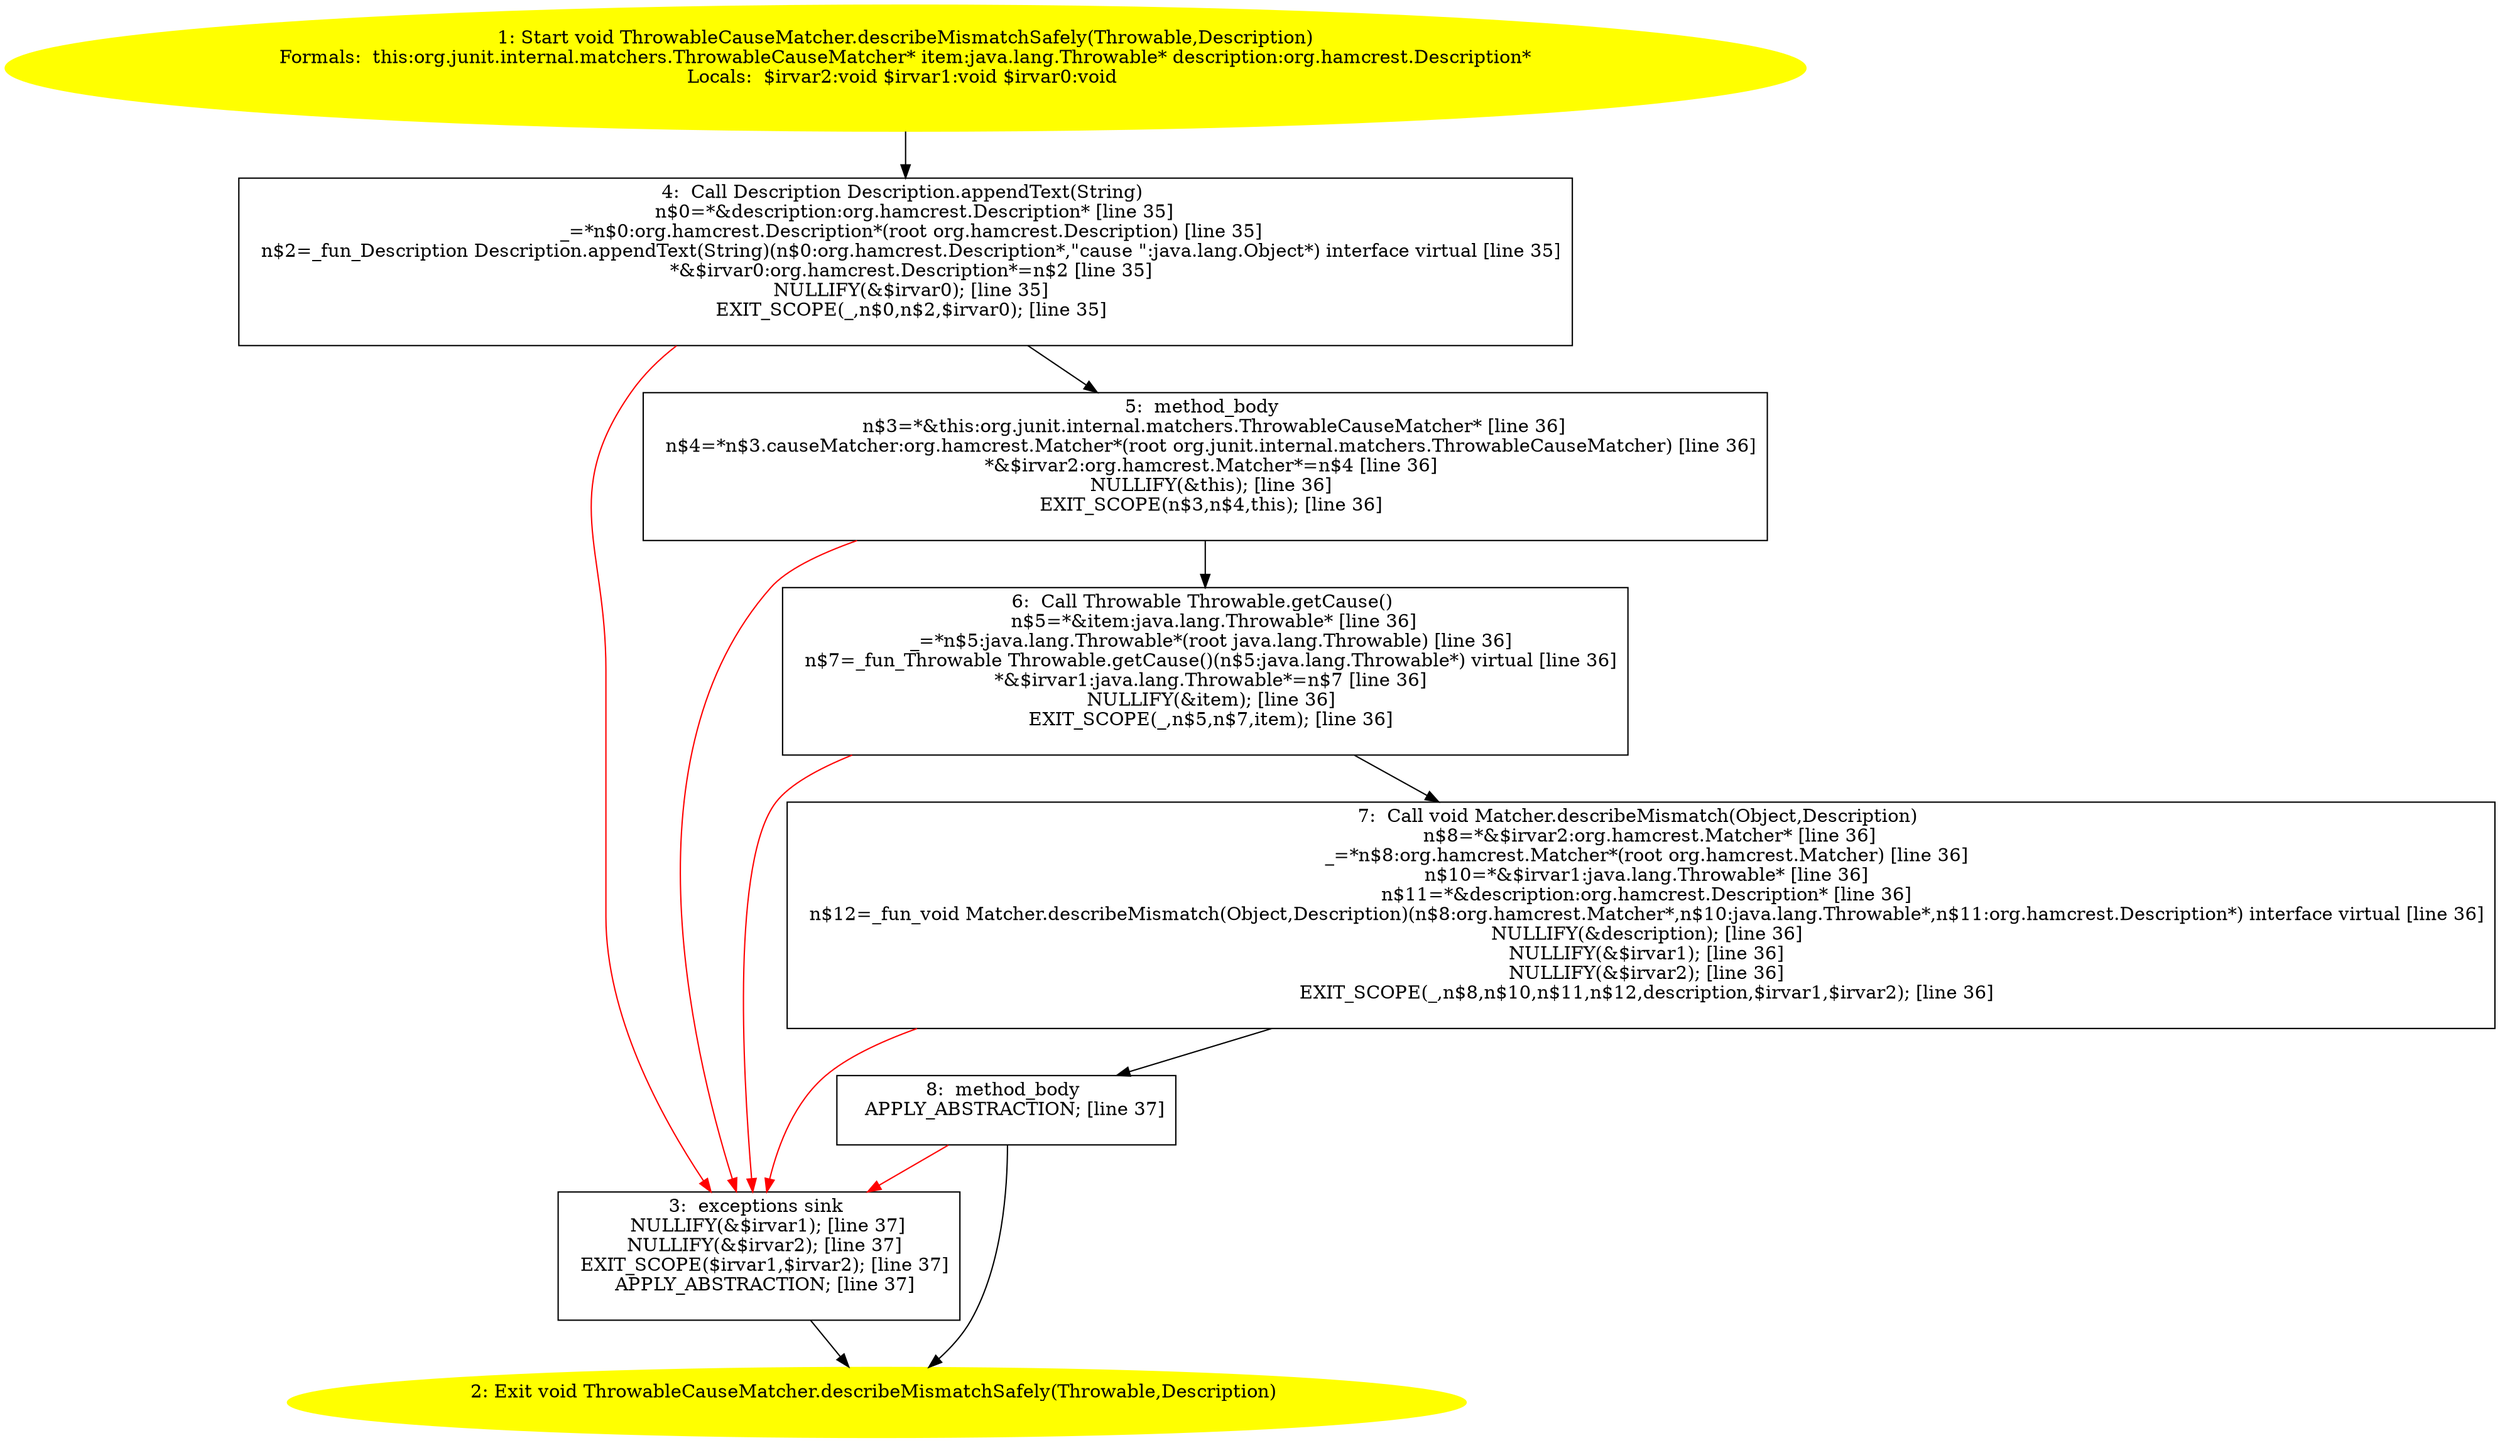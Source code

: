 /* @generated */
digraph cfg {
"org.junit.internal.matchers.ThrowableCauseMatcher.describeMismatchSafely(java.lang.Throwable,org.ham.27a0b04fe0be62d31992ecbb551fe379_1" [label="1: Start void ThrowableCauseMatcher.describeMismatchSafely(Throwable,Description)\nFormals:  this:org.junit.internal.matchers.ThrowableCauseMatcher* item:java.lang.Throwable* description:org.hamcrest.Description*\nLocals:  $irvar2:void $irvar1:void $irvar0:void \n  " color=yellow style=filled]
	

	 "org.junit.internal.matchers.ThrowableCauseMatcher.describeMismatchSafely(java.lang.Throwable,org.ham.27a0b04fe0be62d31992ecbb551fe379_1" -> "org.junit.internal.matchers.ThrowableCauseMatcher.describeMismatchSafely(java.lang.Throwable,org.ham.27a0b04fe0be62d31992ecbb551fe379_4" ;
"org.junit.internal.matchers.ThrowableCauseMatcher.describeMismatchSafely(java.lang.Throwable,org.ham.27a0b04fe0be62d31992ecbb551fe379_2" [label="2: Exit void ThrowableCauseMatcher.describeMismatchSafely(Throwable,Description) \n  " color=yellow style=filled]
	

"org.junit.internal.matchers.ThrowableCauseMatcher.describeMismatchSafely(java.lang.Throwable,org.ham.27a0b04fe0be62d31992ecbb551fe379_3" [label="3:  exceptions sink \n   NULLIFY(&$irvar1); [line 37]\n  NULLIFY(&$irvar2); [line 37]\n  EXIT_SCOPE($irvar1,$irvar2); [line 37]\n  APPLY_ABSTRACTION; [line 37]\n " shape="box"]
	

	 "org.junit.internal.matchers.ThrowableCauseMatcher.describeMismatchSafely(java.lang.Throwable,org.ham.27a0b04fe0be62d31992ecbb551fe379_3" -> "org.junit.internal.matchers.ThrowableCauseMatcher.describeMismatchSafely(java.lang.Throwable,org.ham.27a0b04fe0be62d31992ecbb551fe379_2" ;
"org.junit.internal.matchers.ThrowableCauseMatcher.describeMismatchSafely(java.lang.Throwable,org.ham.27a0b04fe0be62d31992ecbb551fe379_4" [label="4:  Call Description Description.appendText(String) \n   n$0=*&description:org.hamcrest.Description* [line 35]\n  _=*n$0:org.hamcrest.Description*(root org.hamcrest.Description) [line 35]\n  n$2=_fun_Description Description.appendText(String)(n$0:org.hamcrest.Description*,\"cause \":java.lang.Object*) interface virtual [line 35]\n  *&$irvar0:org.hamcrest.Description*=n$2 [line 35]\n  NULLIFY(&$irvar0); [line 35]\n  EXIT_SCOPE(_,n$0,n$2,$irvar0); [line 35]\n " shape="box"]
	

	 "org.junit.internal.matchers.ThrowableCauseMatcher.describeMismatchSafely(java.lang.Throwable,org.ham.27a0b04fe0be62d31992ecbb551fe379_4" -> "org.junit.internal.matchers.ThrowableCauseMatcher.describeMismatchSafely(java.lang.Throwable,org.ham.27a0b04fe0be62d31992ecbb551fe379_5" ;
	 "org.junit.internal.matchers.ThrowableCauseMatcher.describeMismatchSafely(java.lang.Throwable,org.ham.27a0b04fe0be62d31992ecbb551fe379_4" -> "org.junit.internal.matchers.ThrowableCauseMatcher.describeMismatchSafely(java.lang.Throwable,org.ham.27a0b04fe0be62d31992ecbb551fe379_3" [color="red" ];
"org.junit.internal.matchers.ThrowableCauseMatcher.describeMismatchSafely(java.lang.Throwable,org.ham.27a0b04fe0be62d31992ecbb551fe379_5" [label="5:  method_body \n   n$3=*&this:org.junit.internal.matchers.ThrowableCauseMatcher* [line 36]\n  n$4=*n$3.causeMatcher:org.hamcrest.Matcher*(root org.junit.internal.matchers.ThrowableCauseMatcher) [line 36]\n  *&$irvar2:org.hamcrest.Matcher*=n$4 [line 36]\n  NULLIFY(&this); [line 36]\n  EXIT_SCOPE(n$3,n$4,this); [line 36]\n " shape="box"]
	

	 "org.junit.internal.matchers.ThrowableCauseMatcher.describeMismatchSafely(java.lang.Throwable,org.ham.27a0b04fe0be62d31992ecbb551fe379_5" -> "org.junit.internal.matchers.ThrowableCauseMatcher.describeMismatchSafely(java.lang.Throwable,org.ham.27a0b04fe0be62d31992ecbb551fe379_6" ;
	 "org.junit.internal.matchers.ThrowableCauseMatcher.describeMismatchSafely(java.lang.Throwable,org.ham.27a0b04fe0be62d31992ecbb551fe379_5" -> "org.junit.internal.matchers.ThrowableCauseMatcher.describeMismatchSafely(java.lang.Throwable,org.ham.27a0b04fe0be62d31992ecbb551fe379_3" [color="red" ];
"org.junit.internal.matchers.ThrowableCauseMatcher.describeMismatchSafely(java.lang.Throwable,org.ham.27a0b04fe0be62d31992ecbb551fe379_6" [label="6:  Call Throwable Throwable.getCause() \n   n$5=*&item:java.lang.Throwable* [line 36]\n  _=*n$5:java.lang.Throwable*(root java.lang.Throwable) [line 36]\n  n$7=_fun_Throwable Throwable.getCause()(n$5:java.lang.Throwable*) virtual [line 36]\n  *&$irvar1:java.lang.Throwable*=n$7 [line 36]\n  NULLIFY(&item); [line 36]\n  EXIT_SCOPE(_,n$5,n$7,item); [line 36]\n " shape="box"]
	

	 "org.junit.internal.matchers.ThrowableCauseMatcher.describeMismatchSafely(java.lang.Throwable,org.ham.27a0b04fe0be62d31992ecbb551fe379_6" -> "org.junit.internal.matchers.ThrowableCauseMatcher.describeMismatchSafely(java.lang.Throwable,org.ham.27a0b04fe0be62d31992ecbb551fe379_7" ;
	 "org.junit.internal.matchers.ThrowableCauseMatcher.describeMismatchSafely(java.lang.Throwable,org.ham.27a0b04fe0be62d31992ecbb551fe379_6" -> "org.junit.internal.matchers.ThrowableCauseMatcher.describeMismatchSafely(java.lang.Throwable,org.ham.27a0b04fe0be62d31992ecbb551fe379_3" [color="red" ];
"org.junit.internal.matchers.ThrowableCauseMatcher.describeMismatchSafely(java.lang.Throwable,org.ham.27a0b04fe0be62d31992ecbb551fe379_7" [label="7:  Call void Matcher.describeMismatch(Object,Description) \n   n$8=*&$irvar2:org.hamcrest.Matcher* [line 36]\n  _=*n$8:org.hamcrest.Matcher*(root org.hamcrest.Matcher) [line 36]\n  n$10=*&$irvar1:java.lang.Throwable* [line 36]\n  n$11=*&description:org.hamcrest.Description* [line 36]\n  n$12=_fun_void Matcher.describeMismatch(Object,Description)(n$8:org.hamcrest.Matcher*,n$10:java.lang.Throwable*,n$11:org.hamcrest.Description*) interface virtual [line 36]\n  NULLIFY(&description); [line 36]\n  NULLIFY(&$irvar1); [line 36]\n  NULLIFY(&$irvar2); [line 36]\n  EXIT_SCOPE(_,n$8,n$10,n$11,n$12,description,$irvar1,$irvar2); [line 36]\n " shape="box"]
	

	 "org.junit.internal.matchers.ThrowableCauseMatcher.describeMismatchSafely(java.lang.Throwable,org.ham.27a0b04fe0be62d31992ecbb551fe379_7" -> "org.junit.internal.matchers.ThrowableCauseMatcher.describeMismatchSafely(java.lang.Throwable,org.ham.27a0b04fe0be62d31992ecbb551fe379_8" ;
	 "org.junit.internal.matchers.ThrowableCauseMatcher.describeMismatchSafely(java.lang.Throwable,org.ham.27a0b04fe0be62d31992ecbb551fe379_7" -> "org.junit.internal.matchers.ThrowableCauseMatcher.describeMismatchSafely(java.lang.Throwable,org.ham.27a0b04fe0be62d31992ecbb551fe379_3" [color="red" ];
"org.junit.internal.matchers.ThrowableCauseMatcher.describeMismatchSafely(java.lang.Throwable,org.ham.27a0b04fe0be62d31992ecbb551fe379_8" [label="8:  method_body \n   APPLY_ABSTRACTION; [line 37]\n " shape="box"]
	

	 "org.junit.internal.matchers.ThrowableCauseMatcher.describeMismatchSafely(java.lang.Throwable,org.ham.27a0b04fe0be62d31992ecbb551fe379_8" -> "org.junit.internal.matchers.ThrowableCauseMatcher.describeMismatchSafely(java.lang.Throwable,org.ham.27a0b04fe0be62d31992ecbb551fe379_2" ;
	 "org.junit.internal.matchers.ThrowableCauseMatcher.describeMismatchSafely(java.lang.Throwable,org.ham.27a0b04fe0be62d31992ecbb551fe379_8" -> "org.junit.internal.matchers.ThrowableCauseMatcher.describeMismatchSafely(java.lang.Throwable,org.ham.27a0b04fe0be62d31992ecbb551fe379_3" [color="red" ];
}
